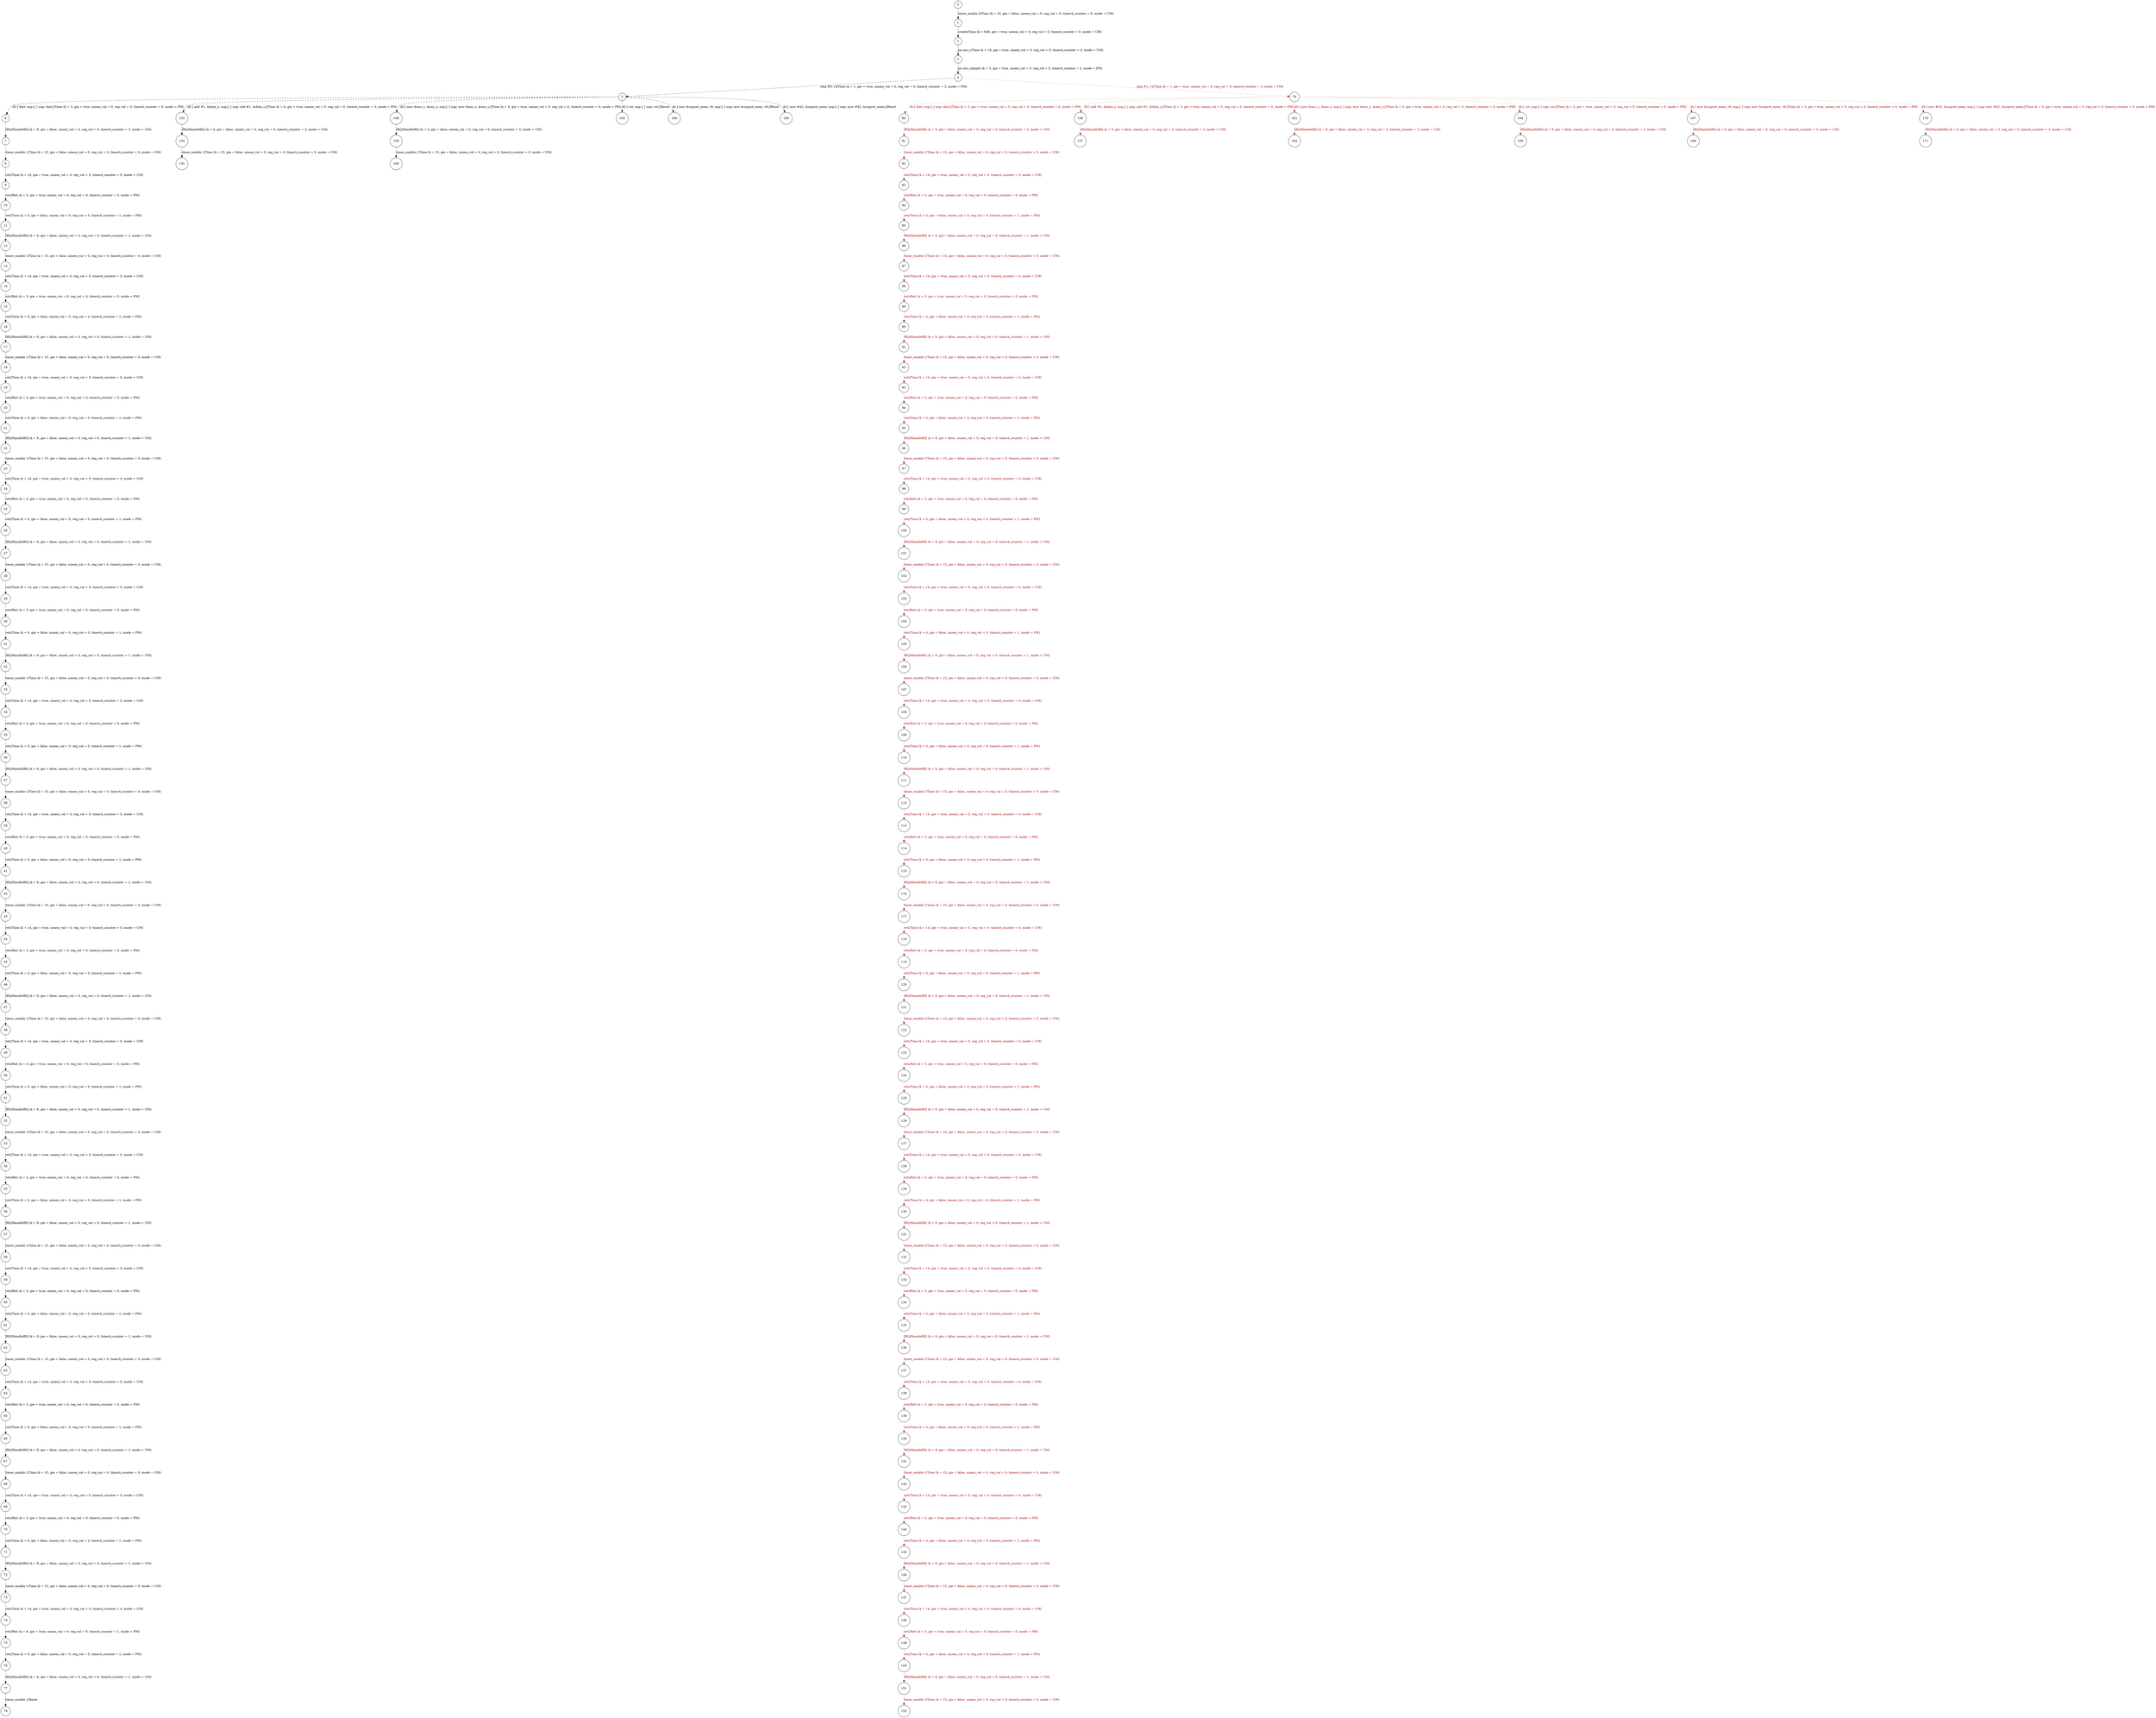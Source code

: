 digraph G {
  0 [shape=circle, ];
  1 [shape=circle, ];
  2 [shape=circle, ];
  3 [shape=circle, ];
  4 [shape=circle, ];
  5 [shape=circle, ];
  6 [shape=circle, ];
  7 [shape=circle, ];
  8 [shape=circle, ];
  9 [shape=circle, ];
  10 [shape=circle, ];
  11 [shape=circle, ];
  12 [shape=circle, ];
  13 [shape=circle, ];
  14 [shape=circle, ];
  15 [shape=circle, ];
  16 [shape=circle, ];
  17 [shape=circle, ];
  18 [shape=circle, ];
  19 [shape=circle, ];
  20 [shape=circle, ];
  21 [shape=circle, ];
  22 [shape=circle, ];
  23 [shape=circle, ];
  24 [shape=circle, ];
  25 [shape=circle, ];
  26 [shape=circle, ];
  27 [shape=circle, ];
  28 [shape=circle, ];
  29 [shape=circle, ];
  30 [shape=circle, ];
  31 [shape=circle, ];
  32 [shape=circle, ];
  33 [shape=circle, ];
  34 [shape=circle, ];
  35 [shape=circle, ];
  36 [shape=circle, ];
  37 [shape=circle, ];
  38 [shape=circle, ];
  39 [shape=circle, ];
  40 [shape=circle, ];
  41 [shape=circle, ];
  42 [shape=circle, ];
  43 [shape=circle, ];
  44 [shape=circle, ];
  45 [shape=circle, ];
  46 [shape=circle, ];
  47 [shape=circle, ];
  48 [shape=circle, ];
  49 [shape=circle, ];
  50 [shape=circle, ];
  51 [shape=circle, ];
  52 [shape=circle, ];
  53 [shape=circle, ];
  54 [shape=circle, ];
  55 [shape=circle, ];
  56 [shape=circle, ];
  57 [shape=circle, ];
  58 [shape=circle, ];
  59 [shape=circle, ];
  60 [shape=circle, ];
  61 [shape=circle, ];
  62 [shape=circle, ];
  63 [shape=circle, ];
  64 [shape=circle, ];
  65 [shape=circle, ];
  66 [shape=circle, ];
  67 [shape=circle, ];
  68 [shape=circle, ];
  69 [shape=circle, ];
  70 [shape=circle, ];
  71 [shape=circle, ];
  72 [shape=circle, ];
  73 [shape=circle, ];
  74 [shape=circle, ];
  75 [shape=circle, ];
  76 [shape=circle, ];
  77 [shape=circle, ];
  78 [shape=circle, ];
  79 [shape=circle, ];
  80 [shape=circle, ];
  81 [shape=circle, ];
  82 [shape=circle, ];
  83 [shape=circle, ];
  84 [shape=circle, ];
  85 [shape=circle, ];
  86 [shape=circle, ];
  87 [shape=circle, ];
  88 [shape=circle, ];
  89 [shape=circle, ];
  90 [shape=circle, ];
  91 [shape=circle, ];
  92 [shape=circle, ];
  93 [shape=circle, ];
  94 [shape=circle, ];
  95 [shape=circle, ];
  96 [shape=circle, ];
  97 [shape=circle, ];
  98 [shape=circle, ];
  99 [shape=circle, ];
  100 [shape=circle, ];
  101 [shape=circle, ];
  102 [shape=circle, ];
  103 [shape=circle, ];
  104 [shape=circle, ];
  105 [shape=circle, ];
  106 [shape=circle, ];
  107 [shape=circle, ];
  108 [shape=circle, ];
  109 [shape=circle, ];
  110 [shape=circle, ];
  111 [shape=circle, ];
  112 [shape=circle, ];
  113 [shape=circle, ];
  114 [shape=circle, ];
  115 [shape=circle, ];
  116 [shape=circle, ];
  117 [shape=circle, ];
  118 [shape=circle, ];
  119 [shape=circle, ];
  120 [shape=circle, ];
  121 [shape=circle, ];
  122 [shape=circle, ];
  123 [shape=circle, ];
  124 [shape=circle, ];
  125 [shape=circle, ];
  126 [shape=circle, ];
  127 [shape=circle, ];
  128 [shape=circle, ];
  129 [shape=circle, ];
  130 [shape=circle, ];
  131 [shape=circle, ];
  132 [shape=circle, ];
  133 [shape=circle, ];
  134 [shape=circle, ];
  135 [shape=circle, ];
  136 [shape=circle, ];
  137 [shape=circle, ];
  138 [shape=circle, ];
  139 [shape=circle, ];
  140 [shape=circle, ];
  141 [shape=circle, ];
  142 [shape=circle, ];
  143 [shape=circle, ];
  144 [shape=circle, ];
  145 [shape=circle, ];
  146 [shape=circle, ];
  147 [shape=circle, ];
  148 [shape=circle, ];
  149 [shape=circle, ];
  150 [shape=circle, ];
  151 [shape=circle, ];
  152 [shape=circle, ];
  153 [shape=circle, ];
  154 [shape=circle, ];
  155 [shape=circle, ];
  156 [shape=circle, ];
  157 [shape=circle, ];
  158 [shape=circle, ];
  159 [shape=circle, ];
  160 [shape=circle, ];
  161 [shape=circle, ];
  162 [shape=circle, ];
  163 [shape=circle, ];
  164 [shape=circle, ];
  165 [shape=circle, ];
  166 [shape=circle, ];
  167 [shape=circle, ];
  168 [shape=circle, ];
  169 [shape=circle, ];
  170 [shape=circle, ];
  171 [shape=circle, ];
  
  
  0 -> 1 [fontcolor="#000000", color="#000000",
          label="timer_enable 3/Time (k = 16, gie = false, umem_val = 0, reg_val = 0, timerA_counter = 0, mode = UM)",
          style="dashed", ];
  1 -> 2 [fontcolor="#000000", color="#000000",
          label="create/Time (k = 648, gie = true, umem_val = 0, reg_val = 0, timerA_counter = 0, mode = UM)",
          style="dashed", ];
  2 -> 3 [fontcolor="#000000", color="#000000",
          label="jin enc_s/Time (k = 18, gie = true, umem_val = 0, reg_val = 0, timerA_counter = 0, mode = UM)",
          style="dashed", ];
  3 -> 4 [fontcolor="#000000", color="#000000",
          label="jin enc_s/JmpIn (k = 3, gie = true, umem_val = 0, reg_val = 0, timerA_counter = 2, mode = PM)",
          style="dashed", ];
  4 -> 5 [fontcolor="#000000", color="#000000",
          label="cmp #0, r4/Time (k = 1, gie = true, umem_val = 0, reg_val = 0, timerA_counter = 3, mode = PM)",
          style="dashed", ];
  4 -> 79 [fontcolor="#A40000", color="#A40000",
           label="cmp #1, r4/Time (k = 1, gie = true, umem_val = 0, reg_val = 0, timerA_counter = 3, mode = PM)",
           style="dotted", ];
  5 -> 6 [fontcolor="#000000", color="#000000",
          label="ifz [ dint; nop;], [ nop; dint;]/Time (k = 3, gie = true, umem_val = 0, reg_val = 0, timerA_counter = 0, mode = PM)",
          style="dashed", ];
  5 -> 153 [fontcolor="#000000", color="#000000",
            label="ifz [ add #1, &data_s; nop;], [ nop; add #1, &data_s;]/Time (k = 6, gie = true, umem_val = 0, reg_val = 0, timerA_counter = 3, mode = PM)",
            style="dashed", ];
  5 -> 158 [fontcolor="#000000", color="#000000",
            label="ifz [ mov &enc_s, &enc_s; nop;], [ nop; mov &enc_s, &enc_s;]/Time (k = 9, gie = true, umem_val = 0, reg_val = 0, timerA_counter = 0, mode = PM)",
            style="dashed", ];
  5 -> 163 [fontcolor="#000000", color="#000000",
            label="ifz [ rst; nop;], [ nop; rst;]/Reset", style="dashed", ];
  5 -> 166 [fontcolor="#000000", color="#000000",
            label="ifz [ mov &unprot_mem, r8; nop;], [ nop; mov &unprot_mem, r8;]/Reset",
            style="dashed", ];
  5 -> 169 [fontcolor="#000000", color="#000000",
            label="ifz [ mov #42, &unprot_mem; nop;], [ nop; mov #42, &unprot_mem;]/Reset",
            style="dashed", ];
  6 -> 7 [fontcolor="#000000", color="#000000",
          label="IRQ/HandleIRQ (k = 9, gie = false, umem_val = 0, reg_val = 0, timerA_counter = 3, mode = UM)",
          style="dashed", ];
  7 -> 8 [fontcolor="#000000", color="#000000",
          label="timer_enable 1/Time (k = 15, gie = false, umem_val = 0, reg_val = 0, timerA_counter = 0, mode = UM)",
          style="dashed", ];
  8 -> 9 [fontcolor="#000000", color="#000000",
          label="reti/Time (k = 14, gie = true, umem_val = 0, reg_val = 0, timerA_counter = 0, mode = UM)",
          style="dashed", ];
  9 -> 10 [fontcolor="#000000", color="#000000",
           label="reti/Reti (k = 3, gie = true, umem_val = 0, reg_val = 0, timerA_counter = 0, mode = PM)",
           style="dashed", ];
  10 -> 11 [fontcolor="#000000", color="#000000",
            label="reti/Time (k = 0, gie = false, umem_val = 0, reg_val = 0, timerA_counter = 1, mode = PM)",
            style="dashed", ];
  11 -> 12 [fontcolor="#000000", color="#000000",
            label="IRQ/HandleIRQ (k = 9, gie = false, umem_val = 0, reg_val = 0, timerA_counter = 1, mode = UM)",
            style="dashed", ];
  12 -> 13 [fontcolor="#000000", color="#000000",
            label="timer_enable 1/Time (k = 15, gie = false, umem_val = 0, reg_val = 0, timerA_counter = 0, mode = UM)",
            style="dashed", ];
  13 -> 14 [fontcolor="#000000", color="#000000",
            label="reti/Time (k = 14, gie = true, umem_val = 0, reg_val = 0, timerA_counter = 0, mode = UM)",
            style="dashed", ];
  14 -> 15 [fontcolor="#000000", color="#000000",
            label="reti/Reti (k = 3, gie = true, umem_val = 0, reg_val = 0, timerA_counter = 0, mode = PM)",
            style="dashed", ];
  15 -> 16 [fontcolor="#000000", color="#000000",
            label="reti/Time (k = 0, gie = false, umem_val = 0, reg_val = 0, timerA_counter = 1, mode = PM)",
            style="dashed", ];
  16 -> 17 [fontcolor="#000000", color="#000000",
            label="IRQ/HandleIRQ (k = 9, gie = false, umem_val = 0, reg_val = 0, timerA_counter = 1, mode = UM)",
            style="dashed", ];
  17 -> 18 [fontcolor="#000000", color="#000000",
            label="timer_enable 1/Time (k = 15, gie = false, umem_val = 0, reg_val = 0, timerA_counter = 0, mode = UM)",
            style="dashed", ];
  18 -> 19 [fontcolor="#000000", color="#000000",
            label="reti/Time (k = 14, gie = true, umem_val = 0, reg_val = 0, timerA_counter = 0, mode = UM)",
            style="dashed", ];
  19 -> 20 [fontcolor="#000000", color="#000000",
            label="reti/Reti (k = 3, gie = true, umem_val = 0, reg_val = 0, timerA_counter = 0, mode = PM)",
            style="dashed", ];
  20 -> 21 [fontcolor="#000000", color="#000000",
            label="reti/Time (k = 0, gie = false, umem_val = 0, reg_val = 0, timerA_counter = 1, mode = PM)",
            style="dashed", ];
  21 -> 22 [fontcolor="#000000", color="#000000",
            label="IRQ/HandleIRQ (k = 9, gie = false, umem_val = 0, reg_val = 0, timerA_counter = 1, mode = UM)",
            style="dashed", ];
  22 -> 23 [fontcolor="#000000", color="#000000",
            label="timer_enable 1/Time (k = 15, gie = false, umem_val = 0, reg_val = 0, timerA_counter = 0, mode = UM)",
            style="dashed", ];
  23 -> 24 [fontcolor="#000000", color="#000000",
            label="reti/Time (k = 14, gie = true, umem_val = 0, reg_val = 0, timerA_counter = 0, mode = UM)",
            style="dashed", ];
  24 -> 25 [fontcolor="#000000", color="#000000",
            label="reti/Reti (k = 3, gie = true, umem_val = 0, reg_val = 0, timerA_counter = 0, mode = PM)",
            style="dashed", ];
  25 -> 26 [fontcolor="#000000", color="#000000",
            label="reti/Time (k = 0, gie = false, umem_val = 0, reg_val = 0, timerA_counter = 1, mode = PM)",
            style="dashed", ];
  26 -> 27 [fontcolor="#000000", color="#000000",
            label="IRQ/HandleIRQ (k = 9, gie = false, umem_val = 0, reg_val = 0, timerA_counter = 1, mode = UM)",
            style="dashed", ];
  27 -> 28 [fontcolor="#000000", color="#000000",
            label="timer_enable 1/Time (k = 15, gie = false, umem_val = 0, reg_val = 0, timerA_counter = 0, mode = UM)",
            style="dashed", ];
  28 -> 29 [fontcolor="#000000", color="#000000",
            label="reti/Time (k = 14, gie = true, umem_val = 0, reg_val = 0, timerA_counter = 0, mode = UM)",
            style="dashed", ];
  29 -> 30 [fontcolor="#000000", color="#000000",
            label="reti/Reti (k = 3, gie = true, umem_val = 0, reg_val = 0, timerA_counter = 0, mode = PM)",
            style="dashed", ];
  30 -> 31 [fontcolor="#000000", color="#000000",
            label="reti/Time (k = 0, gie = false, umem_val = 0, reg_val = 0, timerA_counter = 1, mode = PM)",
            style="dashed", ];
  31 -> 32 [fontcolor="#000000", color="#000000",
            label="IRQ/HandleIRQ (k = 9, gie = false, umem_val = 0, reg_val = 0, timerA_counter = 1, mode = UM)",
            style="dashed", ];
  32 -> 33 [fontcolor="#000000", color="#000000",
            label="timer_enable 1/Time (k = 15, gie = false, umem_val = 0, reg_val = 0, timerA_counter = 0, mode = UM)",
            style="dashed", ];
  33 -> 34 [fontcolor="#000000", color="#000000",
            label="reti/Time (k = 14, gie = true, umem_val = 0, reg_val = 0, timerA_counter = 0, mode = UM)",
            style="dashed", ];
  34 -> 35 [fontcolor="#000000", color="#000000",
            label="reti/Reti (k = 3, gie = true, umem_val = 0, reg_val = 0, timerA_counter = 0, mode = PM)",
            style="dashed", ];
  35 -> 36 [fontcolor="#000000", color="#000000",
            label="reti/Time (k = 0, gie = false, umem_val = 0, reg_val = 0, timerA_counter = 1, mode = PM)",
            style="dashed", ];
  36 -> 37 [fontcolor="#000000", color="#000000",
            label="IRQ/HandleIRQ (k = 9, gie = false, umem_val = 0, reg_val = 0, timerA_counter = 1, mode = UM)",
            style="dashed", ];
  37 -> 38 [fontcolor="#000000", color="#000000",
            label="timer_enable 1/Time (k = 15, gie = false, umem_val = 0, reg_val = 0, timerA_counter = 0, mode = UM)",
            style="dashed", ];
  38 -> 39 [fontcolor="#000000", color="#000000",
            label="reti/Time (k = 14, gie = true, umem_val = 0, reg_val = 0, timerA_counter = 0, mode = UM)",
            style="dashed", ];
  39 -> 40 [fontcolor="#000000", color="#000000",
            label="reti/Reti (k = 3, gie = true, umem_val = 0, reg_val = 0, timerA_counter = 0, mode = PM)",
            style="dashed", ];
  40 -> 41 [fontcolor="#000000", color="#000000",
            label="reti/Time (k = 0, gie = false, umem_val = 0, reg_val = 0, timerA_counter = 1, mode = PM)",
            style="dashed", ];
  41 -> 42 [fontcolor="#000000", color="#000000",
            label="IRQ/HandleIRQ (k = 9, gie = false, umem_val = 0, reg_val = 0, timerA_counter = 1, mode = UM)",
            style="dashed", ];
  42 -> 43 [fontcolor="#000000", color="#000000",
            label="timer_enable 1/Time (k = 15, gie = false, umem_val = 0, reg_val = 0, timerA_counter = 0, mode = UM)",
            style="dashed", ];
  43 -> 44 [fontcolor="#000000", color="#000000",
            label="reti/Time (k = 14, gie = true, umem_val = 0, reg_val = 0, timerA_counter = 0, mode = UM)",
            style="dashed", ];
  44 -> 45 [fontcolor="#000000", color="#000000",
            label="reti/Reti (k = 3, gie = true, umem_val = 0, reg_val = 0, timerA_counter = 0, mode = PM)",
            style="dashed", ];
  45 -> 46 [fontcolor="#000000", color="#000000",
            label="reti/Time (k = 0, gie = false, umem_val = 0, reg_val = 0, timerA_counter = 1, mode = PM)",
            style="dashed", ];
  46 -> 47 [fontcolor="#000000", color="#000000",
            label="IRQ/HandleIRQ (k = 9, gie = false, umem_val = 0, reg_val = 0, timerA_counter = 1, mode = UM)",
            style="dashed", ];
  47 -> 48 [fontcolor="#000000", color="#000000",
            label="timer_enable 1/Time (k = 15, gie = false, umem_val = 0, reg_val = 0, timerA_counter = 0, mode = UM)",
            style="dashed", ];
  48 -> 49 [fontcolor="#000000", color="#000000",
            label="reti/Time (k = 14, gie = true, umem_val = 0, reg_val = 0, timerA_counter = 0, mode = UM)",
            style="dashed", ];
  49 -> 50 [fontcolor="#000000", color="#000000",
            label="reti/Reti (k = 3, gie = true, umem_val = 0, reg_val = 0, timerA_counter = 0, mode = PM)",
            style="dashed", ];
  50 -> 51 [fontcolor="#000000", color="#000000",
            label="reti/Time (k = 0, gie = false, umem_val = 0, reg_val = 0, timerA_counter = 1, mode = PM)",
            style="dashed", ];
  51 -> 52 [fontcolor="#000000", color="#000000",
            label="IRQ/HandleIRQ (k = 9, gie = false, umem_val = 0, reg_val = 0, timerA_counter = 1, mode = UM)",
            style="dashed", ];
  52 -> 53 [fontcolor="#000000", color="#000000",
            label="timer_enable 1/Time (k = 15, gie = false, umem_val = 0, reg_val = 0, timerA_counter = 0, mode = UM)",
            style="dashed", ];
  53 -> 54 [fontcolor="#000000", color="#000000",
            label="reti/Time (k = 14, gie = true, umem_val = 0, reg_val = 0, timerA_counter = 0, mode = UM)",
            style="dashed", ];
  54 -> 55 [fontcolor="#000000", color="#000000",
            label="reti/Reti (k = 3, gie = true, umem_val = 0, reg_val = 0, timerA_counter = 0, mode = PM)",
            style="dashed", ];
  55 -> 56 [fontcolor="#000000", color="#000000",
            label="reti/Time (k = 0, gie = false, umem_val = 0, reg_val = 0, timerA_counter = 1, mode = PM)",
            style="dashed", ];
  56 -> 57 [fontcolor="#000000", color="#000000",
            label="IRQ/HandleIRQ (k = 9, gie = false, umem_val = 0, reg_val = 0, timerA_counter = 1, mode = UM)",
            style="dashed", ];
  57 -> 58 [fontcolor="#000000", color="#000000",
            label="timer_enable 1/Time (k = 15, gie = false, umem_val = 0, reg_val = 0, timerA_counter = 0, mode = UM)",
            style="dashed", ];
  58 -> 59 [fontcolor="#000000", color="#000000",
            label="reti/Time (k = 14, gie = true, umem_val = 0, reg_val = 0, timerA_counter = 0, mode = UM)",
            style="dashed", ];
  59 -> 60 [fontcolor="#000000", color="#000000",
            label="reti/Reti (k = 3, gie = true, umem_val = 0, reg_val = 0, timerA_counter = 0, mode = PM)",
            style="dashed", ];
  60 -> 61 [fontcolor="#000000", color="#000000",
            label="reti/Time (k = 0, gie = false, umem_val = 0, reg_val = 0, timerA_counter = 1, mode = PM)",
            style="dashed", ];
  61 -> 62 [fontcolor="#000000", color="#000000",
            label="IRQ/HandleIRQ (k = 9, gie = false, umem_val = 0, reg_val = 0, timerA_counter = 1, mode = UM)",
            style="dashed", ];
  62 -> 63 [fontcolor="#000000", color="#000000",
            label="timer_enable 1/Time (k = 15, gie = false, umem_val = 0, reg_val = 0, timerA_counter = 0, mode = UM)",
            style="dashed", ];
  63 -> 64 [fontcolor="#000000", color="#000000",
            label="reti/Time (k = 14, gie = true, umem_val = 0, reg_val = 0, timerA_counter = 0, mode = UM)",
            style="dashed", ];
  64 -> 65 [fontcolor="#000000", color="#000000",
            label="reti/Reti (k = 3, gie = true, umem_val = 0, reg_val = 0, timerA_counter = 0, mode = PM)",
            style="dashed", ];
  65 -> 66 [fontcolor="#000000", color="#000000",
            label="reti/Time (k = 0, gie = false, umem_val = 0, reg_val = 0, timerA_counter = 1, mode = PM)",
            style="dashed", ];
  66 -> 67 [fontcolor="#000000", color="#000000",
            label="IRQ/HandleIRQ (k = 9, gie = false, umem_val = 0, reg_val = 0, timerA_counter = 1, mode = UM)",
            style="dashed", ];
  67 -> 68 [fontcolor="#000000", color="#000000",
            label="timer_enable 1/Time (k = 15, gie = false, umem_val = 0, reg_val = 0, timerA_counter = 0, mode = UM)",
            style="dashed", ];
  68 -> 69 [fontcolor="#000000", color="#000000",
            label="reti/Time (k = 14, gie = true, umem_val = 0, reg_val = 0, timerA_counter = 0, mode = UM)",
            style="dashed", ];
  69 -> 70 [fontcolor="#000000", color="#000000",
            label="reti/Reti (k = 3, gie = true, umem_val = 0, reg_val = 0, timerA_counter = 0, mode = PM)",
            style="dashed", ];
  70 -> 71 [fontcolor="#000000", color="#000000",
            label="reti/Time (k = 0, gie = false, umem_val = 0, reg_val = 0, timerA_counter = 1, mode = PM)",
            style="dashed", ];
  71 -> 72 [fontcolor="#000000", color="#000000",
            label="IRQ/HandleIRQ (k = 9, gie = false, umem_val = 0, reg_val = 0, timerA_counter = 1, mode = UM)",
            style="dashed", ];
  72 -> 73 [fontcolor="#000000", color="#000000",
            label="timer_enable 1/Time (k = 15, gie = false, umem_val = 0, reg_val = 0, timerA_counter = 0, mode = UM)",
            style="dashed", ];
  73 -> 74 [fontcolor="#000000", color="#000000",
            label="reti/Time (k = 14, gie = true, umem_val = 0, reg_val = 0, timerA_counter = 0, mode = UM)",
            style="dashed", ];
  74 -> 75 [fontcolor="#000000", color="#000000",
            label="reti/Reti (k = 6, gie = true, umem_val = 0, reg_val = 0, timerA_counter = 1, mode = PM)",
            style="dashed", ];
  75 -> 76 [fontcolor="#000000", color="#000000",
            label="reti/Time (k = 0, gie = false, umem_val = 0, reg_val = 0, timerA_counter = 1, mode = PM)",
            style="dashed", ];
  76 -> 77 [fontcolor="#000000", color="#000000",
            label="IRQ/HandleIRQ (k = 6, gie = false, umem_val = 0, reg_val = 0, timerA_counter = 1, mode = UM)",
            style="dashed", ];
  77 -> 78 [fontcolor="#000000", color="#000000",
            label="timer_enable 1/Reset", style="dashed", ];
  79 -> 80 [fontcolor="#A40000", color="#A40000",
            label="ifz [ dint; nop;], [ nop; dint;]/Time (k = 3, gie = true, umem_val = 0, reg_val = 0, timerA_counter = 0, mode = PM)",
            style="dotted", ];
  79 -> 156 [fontcolor="#A40000", color="#A40000",
             label="ifz [ add #1, &data_s; nop;], [ nop; add #1, &data_s;]/Time (k = 3, gie = true, umem_val = 0, reg_val = 0, timerA_counter = 0, mode = PM)",
             style="dotted", ];
  79 -> 161 [fontcolor="#A40000", color="#A40000",
             label="ifz [ mov &enc_s, &enc_s; nop;], [ nop; mov &enc_s, &enc_s;]/Time (k = 3, gie = true, umem_val = 0, reg_val = 0, timerA_counter = 0, mode = PM)",
             style="dotted", ];
  79 -> 164 [fontcolor="#A40000", color="#A40000",
             label="ifz [ rst; nop;], [ nop; rst;]/Time (k = 3, gie = true, umem_val = 0, reg_val = 0, timerA_counter = 0, mode = PM)",
             style="dotted", ];
  79 -> 167 [fontcolor="#A40000", color="#A40000",
             label="ifz [ mov &unprot_mem, r8; nop;], [ nop; mov &unprot_mem, r8;]/Time (k = 3, gie = true, umem_val = 0, reg_val = 0, timerA_counter = 0, mode = PM)",
             style="dotted", ];
  79 -> 170 [fontcolor="#A40000", color="#A40000",
             label="ifz [ mov #42, &unprot_mem; nop;], [ nop; mov #42, &unprot_mem;]/Time (k = 3, gie = true, umem_val = 0, reg_val = 0, timerA_counter = 0, mode = PM)",
             style="dotted", ];
  80 -> 81 [fontcolor="#A40000", color="#A40000",
            label="IRQ/HandleIRQ (k = 9, gie = false, umem_val = 0, reg_val = 0, timerA_counter = 3, mode = UM)",
            style="dotted", ];
  81 -> 82 [fontcolor="#A40000", color="#A40000",
            label="timer_enable 1/Time (k = 15, gie = false, umem_val = 0, reg_val = 0, timerA_counter = 0, mode = UM)",
            style="dotted", ];
  82 -> 83 [fontcolor="#A40000", color="#A40000",
            label="reti/Time (k = 14, gie = true, umem_val = 0, reg_val = 0, timerA_counter = 0, mode = UM)",
            style="dotted", ];
  83 -> 84 [fontcolor="#A40000", color="#A40000",
            label="reti/Reti (k = 3, gie = true, umem_val = 0, reg_val = 0, timerA_counter = 0, mode = PM)",
            style="dotted", ];
  84 -> 85 [fontcolor="#A40000", color="#A40000",
            label="reti/Time (k = 0, gie = false, umem_val = 0, reg_val = 0, timerA_counter = 1, mode = PM)",
            style="dotted", ];
  85 -> 86 [fontcolor="#A40000", color="#A40000",
            label="IRQ/HandleIRQ (k = 9, gie = false, umem_val = 0, reg_val = 0, timerA_counter = 1, mode = UM)",
            style="dotted", ];
  86 -> 87 [fontcolor="#A40000", color="#A40000",
            label="timer_enable 1/Time (k = 15, gie = false, umem_val = 0, reg_val = 0, timerA_counter = 0, mode = UM)",
            style="dotted", ];
  87 -> 88 [fontcolor="#A40000", color="#A40000",
            label="reti/Time (k = 14, gie = true, umem_val = 0, reg_val = 0, timerA_counter = 0, mode = UM)",
            style="dotted", ];
  88 -> 89 [fontcolor="#A40000", color="#A40000",
            label="reti/Reti (k = 3, gie = true, umem_val = 0, reg_val = 0, timerA_counter = 0, mode = PM)",
            style="dotted", ];
  89 -> 90 [fontcolor="#A40000", color="#A40000",
            label="reti/Time (k = 0, gie = false, umem_val = 0, reg_val = 0, timerA_counter = 1, mode = PM)",
            style="dotted", ];
  90 -> 91 [fontcolor="#A40000", color="#A40000",
            label="IRQ/HandleIRQ (k = 9, gie = false, umem_val = 0, reg_val = 0, timerA_counter = 1, mode = UM)",
            style="dotted", ];
  91 -> 92 [fontcolor="#A40000", color="#A40000",
            label="timer_enable 1/Time (k = 15, gie = false, umem_val = 0, reg_val = 0, timerA_counter = 0, mode = UM)",
            style="dotted", ];
  92 -> 93 [fontcolor="#A40000", color="#A40000",
            label="reti/Time (k = 14, gie = true, umem_val = 0, reg_val = 0, timerA_counter = 0, mode = UM)",
            style="dotted", ];
  93 -> 94 [fontcolor="#A40000", color="#A40000",
            label="reti/Reti (k = 3, gie = true, umem_val = 0, reg_val = 0, timerA_counter = 0, mode = PM)",
            style="dotted", ];
  94 -> 95 [fontcolor="#A40000", color="#A40000",
            label="reti/Time (k = 0, gie = false, umem_val = 0, reg_val = 0, timerA_counter = 1, mode = PM)",
            style="dotted", ];
  95 -> 96 [fontcolor="#A40000", color="#A40000",
            label="IRQ/HandleIRQ (k = 9, gie = false, umem_val = 0, reg_val = 0, timerA_counter = 1, mode = UM)",
            style="dotted", ];
  96 -> 97 [fontcolor="#A40000", color="#A40000",
            label="timer_enable 1/Time (k = 15, gie = false, umem_val = 0, reg_val = 0, timerA_counter = 0, mode = UM)",
            style="dotted", ];
  97 -> 98 [fontcolor="#A40000", color="#A40000",
            label="reti/Time (k = 14, gie = true, umem_val = 0, reg_val = 0, timerA_counter = 0, mode = UM)",
            style="dotted", ];
  98 -> 99 [fontcolor="#A40000", color="#A40000",
            label="reti/Reti (k = 3, gie = true, umem_val = 0, reg_val = 0, timerA_counter = 0, mode = PM)",
            style="dotted", ];
  99 -> 100 [fontcolor="#A40000", color="#A40000",
             label="reti/Time (k = 0, gie = false, umem_val = 0, reg_val = 0, timerA_counter = 1, mode = PM)",
             style="dotted", ];
  100 -> 101 [fontcolor="#A40000", color="#A40000",
              label="IRQ/HandleIRQ (k = 9, gie = false, umem_val = 0, reg_val = 0, timerA_counter = 1, mode = UM)",
              style="dotted", ];
  101 -> 102 [fontcolor="#A40000", color="#A40000",
              label="timer_enable 1/Time (k = 15, gie = false, umem_val = 0, reg_val = 0, timerA_counter = 0, mode = UM)",
              style="dotted", ];
  102 -> 103 [fontcolor="#A40000", color="#A40000",
              label="reti/Time (k = 14, gie = true, umem_val = 0, reg_val = 0, timerA_counter = 0, mode = UM)",
              style="dotted", ];
  103 -> 104 [fontcolor="#A40000", color="#A40000",
              label="reti/Reti (k = 3, gie = true, umem_val = 0, reg_val = 0, timerA_counter = 0, mode = PM)",
              style="dotted", ];
  104 -> 105 [fontcolor="#A40000", color="#A40000",
              label="reti/Time (k = 0, gie = false, umem_val = 0, reg_val = 0, timerA_counter = 1, mode = PM)",
              style="dotted", ];
  105 -> 106 [fontcolor="#A40000", color="#A40000",
              label="IRQ/HandleIRQ (k = 9, gie = false, umem_val = 0, reg_val = 0, timerA_counter = 1, mode = UM)",
              style="dotted", ];
  106 -> 107 [fontcolor="#A40000", color="#A40000",
              label="timer_enable 1/Time (k = 15, gie = false, umem_val = 0, reg_val = 0, timerA_counter = 0, mode = UM)",
              style="dotted", ];
  107 -> 108 [fontcolor="#A40000", color="#A40000",
              label="reti/Time (k = 14, gie = true, umem_val = 0, reg_val = 0, timerA_counter = 0, mode = UM)",
              style="dotted", ];
  108 -> 109 [fontcolor="#A40000", color="#A40000",
              label="reti/Reti (k = 3, gie = true, umem_val = 0, reg_val = 0, timerA_counter = 0, mode = PM)",
              style="dotted", ];
  109 -> 110 [fontcolor="#A40000", color="#A40000",
              label="reti/Time (k = 0, gie = false, umem_val = 0, reg_val = 0, timerA_counter = 1, mode = PM)",
              style="dotted", ];
  110 -> 111 [fontcolor="#A40000", color="#A40000",
              label="IRQ/HandleIRQ (k = 9, gie = false, umem_val = 0, reg_val = 0, timerA_counter = 1, mode = UM)",
              style="dotted", ];
  111 -> 112 [fontcolor="#A40000", color="#A40000",
              label="timer_enable 1/Time (k = 15, gie = false, umem_val = 0, reg_val = 0, timerA_counter = 0, mode = UM)",
              style="dotted", ];
  112 -> 113 [fontcolor="#A40000", color="#A40000",
              label="reti/Time (k = 14, gie = true, umem_val = 0, reg_val = 0, timerA_counter = 0, mode = UM)",
              style="dotted", ];
  113 -> 114 [fontcolor="#A40000", color="#A40000",
              label="reti/Reti (k = 3, gie = true, umem_val = 0, reg_val = 0, timerA_counter = 0, mode = PM)",
              style="dotted", ];
  114 -> 115 [fontcolor="#A40000", color="#A40000",
              label="reti/Time (k = 0, gie = false, umem_val = 0, reg_val = 0, timerA_counter = 1, mode = PM)",
              style="dotted", ];
  115 -> 116 [fontcolor="#A40000", color="#A40000",
              label="IRQ/HandleIRQ (k = 9, gie = false, umem_val = 0, reg_val = 0, timerA_counter = 1, mode = UM)",
              style="dotted", ];
  116 -> 117 [fontcolor="#A40000", color="#A40000",
              label="timer_enable 1/Time (k = 15, gie = false, umem_val = 0, reg_val = 0, timerA_counter = 0, mode = UM)",
              style="dotted", ];
  117 -> 118 [fontcolor="#A40000", color="#A40000",
              label="reti/Time (k = 14, gie = true, umem_val = 0, reg_val = 0, timerA_counter = 0, mode = UM)",
              style="dotted", ];
  118 -> 119 [fontcolor="#A40000", color="#A40000",
              label="reti/Reti (k = 3, gie = true, umem_val = 0, reg_val = 0, timerA_counter = 0, mode = PM)",
              style="dotted", ];
  119 -> 120 [fontcolor="#A40000", color="#A40000",
              label="reti/Time (k = 0, gie = false, umem_val = 0, reg_val = 0, timerA_counter = 1, mode = PM)",
              style="dotted", ];
  120 -> 121 [fontcolor="#A40000", color="#A40000",
              label="IRQ/HandleIRQ (k = 9, gie = false, umem_val = 0, reg_val = 0, timerA_counter = 1, mode = UM)",
              style="dotted", ];
  121 -> 122 [fontcolor="#A40000", color="#A40000",
              label="timer_enable 1/Time (k = 15, gie = false, umem_val = 0, reg_val = 0, timerA_counter = 0, mode = UM)",
              style="dotted", ];
  122 -> 123 [fontcolor="#A40000", color="#A40000",
              label="reti/Time (k = 14, gie = true, umem_val = 0, reg_val = 0, timerA_counter = 0, mode = UM)",
              style="dotted", ];
  123 -> 124 [fontcolor="#A40000", color="#A40000",
              label="reti/Reti (k = 3, gie = true, umem_val = 0, reg_val = 0, timerA_counter = 0, mode = PM)",
              style="dotted", ];
  124 -> 125 [fontcolor="#A40000", color="#A40000",
              label="reti/Time (k = 0, gie = false, umem_val = 0, reg_val = 0, timerA_counter = 1, mode = PM)",
              style="dotted", ];
  125 -> 126 [fontcolor="#A40000", color="#A40000",
              label="IRQ/HandleIRQ (k = 9, gie = false, umem_val = 0, reg_val = 0, timerA_counter = 1, mode = UM)",
              style="dotted", ];
  126 -> 127 [fontcolor="#A40000", color="#A40000",
              label="timer_enable 1/Time (k = 15, gie = false, umem_val = 0, reg_val = 0, timerA_counter = 0, mode = UM)",
              style="dotted", ];
  127 -> 128 [fontcolor="#A40000", color="#A40000",
              label="reti/Time (k = 14, gie = true, umem_val = 0, reg_val = 0, timerA_counter = 0, mode = UM)",
              style="dotted", ];
  128 -> 129 [fontcolor="#A40000", color="#A40000",
              label="reti/Reti (k = 3, gie = true, umem_val = 0, reg_val = 0, timerA_counter = 0, mode = PM)",
              style="dotted", ];
  129 -> 130 [fontcolor="#A40000", color="#A40000",
              label="reti/Time (k = 0, gie = false, umem_val = 0, reg_val = 0, timerA_counter = 1, mode = PM)",
              style="dotted", ];
  130 -> 131 [fontcolor="#A40000", color="#A40000",
              label="IRQ/HandleIRQ (k = 9, gie = false, umem_val = 0, reg_val = 0, timerA_counter = 1, mode = UM)",
              style="dotted", ];
  131 -> 132 [fontcolor="#A40000", color="#A40000",
              label="timer_enable 1/Time (k = 15, gie = false, umem_val = 0, reg_val = 0, timerA_counter = 0, mode = UM)",
              style="dotted", ];
  132 -> 133 [fontcolor="#A40000", color="#A40000",
              label="reti/Time (k = 14, gie = true, umem_val = 0, reg_val = 0, timerA_counter = 0, mode = UM)",
              style="dotted", ];
  133 -> 134 [fontcolor="#A40000", color="#A40000",
              label="reti/Reti (k = 3, gie = true, umem_val = 0, reg_val = 0, timerA_counter = 0, mode = PM)",
              style="dotted", ];
  134 -> 135 [fontcolor="#A40000", color="#A40000",
              label="reti/Time (k = 0, gie = false, umem_val = 0, reg_val = 0, timerA_counter = 1, mode = PM)",
              style="dotted", ];
  135 -> 136 [fontcolor="#A40000", color="#A40000",
              label="IRQ/HandleIRQ (k = 9, gie = false, umem_val = 0, reg_val = 0, timerA_counter = 1, mode = UM)",
              style="dotted", ];
  136 -> 137 [fontcolor="#A40000", color="#A40000",
              label="timer_enable 1/Time (k = 15, gie = false, umem_val = 0, reg_val = 0, timerA_counter = 0, mode = UM)",
              style="dotted", ];
  137 -> 138 [fontcolor="#A40000", color="#A40000",
              label="reti/Time (k = 14, gie = true, umem_val = 0, reg_val = 0, timerA_counter = 0, mode = UM)",
              style="dotted", ];
  138 -> 139 [fontcolor="#A40000", color="#A40000",
              label="reti/Reti (k = 3, gie = true, umem_val = 0, reg_val = 0, timerA_counter = 0, mode = PM)",
              style="dotted", ];
  139 -> 140 [fontcolor="#A40000", color="#A40000",
              label="reti/Time (k = 0, gie = false, umem_val = 0, reg_val = 0, timerA_counter = 1, mode = PM)",
              style="dotted", ];
  140 -> 141 [fontcolor="#A40000", color="#A40000",
              label="IRQ/HandleIRQ (k = 9, gie = false, umem_val = 0, reg_val = 0, timerA_counter = 1, mode = UM)",
              style="dotted", ];
  141 -> 142 [fontcolor="#A40000", color="#A40000",
              label="timer_enable 1/Time (k = 15, gie = false, umem_val = 0, reg_val = 0, timerA_counter = 0, mode = UM)",
              style="dotted", ];
  142 -> 143 [fontcolor="#A40000", color="#A40000",
              label="reti/Time (k = 14, gie = true, umem_val = 0, reg_val = 0, timerA_counter = 0, mode = UM)",
              style="dotted", ];
  143 -> 144 [fontcolor="#A40000", color="#A40000",
              label="reti/Reti (k = 3, gie = true, umem_val = 0, reg_val = 0, timerA_counter = 0, mode = PM)",
              style="dotted", ];
  144 -> 145 [fontcolor="#A40000", color="#A40000",
              label="reti/Time (k = 0, gie = false, umem_val = 0, reg_val = 0, timerA_counter = 1, mode = PM)",
              style="dotted", ];
  145 -> 146 [fontcolor="#A40000", color="#A40000",
              label="IRQ/HandleIRQ (k = 9, gie = false, umem_val = 0, reg_val = 0, timerA_counter = 1, mode = UM)",
              style="dotted", ];
  146 -> 147 [fontcolor="#A40000", color="#A40000",
              label="timer_enable 1/Time (k = 15, gie = false, umem_val = 0, reg_val = 0, timerA_counter = 0, mode = UM)",
              style="dotted", ];
  147 -> 148 [fontcolor="#A40000", color="#A40000",
              label="reti/Time (k = 14, gie = true, umem_val = 0, reg_val = 0, timerA_counter = 0, mode = UM)",
              style="dotted", ];
  148 -> 149 [fontcolor="#A40000", color="#A40000",
              label="reti/Reti (k = 3, gie = true, umem_val = 0, reg_val = 0, timerA_counter = 0, mode = PM)",
              style="dotted", ];
  149 -> 150 [fontcolor="#A40000", color="#A40000",
              label="reti/Time (k = 0, gie = false, umem_val = 0, reg_val = 0, timerA_counter = 1, mode = PM)",
              style="dotted", ];
  150 -> 151 [fontcolor="#A40000", color="#A40000",
              label="IRQ/HandleIRQ (k = 9, gie = false, umem_val = 0, reg_val = 0, timerA_counter = 1, mode = UM)",
              style="dotted", ];
  151 -> 152 [fontcolor="#A40000", color="#A40000",
              label="timer_enable 1/Time (k = 15, gie = false, umem_val = 0, reg_val = 0, timerA_counter = 0, mode = UM)",
              style="dotted", ];
  153 -> 154 [fontcolor="#000000", color="#000000",
              label="IRQ/HandleIRQ (k = 6, gie = false, umem_val = 0, reg_val = 0, timerA_counter = 3, mode = UM)",
              style="dashed", ];
  154 -> 155 [fontcolor="#000000", color="#000000",
              label="timer_enable 1/Time (k = 15, gie = false, umem_val = 0, reg_val = 0, timerA_counter = 0, mode = UM)",
              style="dashed", ];
  156 -> 157 [fontcolor="#A40000", color="#A40000",
              label="IRQ/HandleIRQ (k = 9, gie = false, umem_val = 0, reg_val = 0, timerA_counter = 3, mode = UM)",
              style="dotted", ];
  158 -> 159 [fontcolor="#000000", color="#000000",
              label="IRQ/HandleIRQ (k = 3, gie = false, umem_val = 0, reg_val = 0, timerA_counter = 3, mode = UM)",
              style="dashed", ];
  159 -> 160 [fontcolor="#000000", color="#000000",
              label="timer_enable 1/Time (k = 15, gie = false, umem_val = 0, reg_val = 0, timerA_counter = 0, mode = UM)",
              style="dashed", ];
  161 -> 162 [fontcolor="#A40000", color="#A40000",
              label="IRQ/HandleIRQ (k = 9, gie = false, umem_val = 0, reg_val = 0, timerA_counter = 3, mode = UM)",
              style="dotted", ];
  164 -> 165 [fontcolor="#A40000", color="#A40000",
              label="IRQ/HandleIRQ (k = 9, gie = false, umem_val = 0, reg_val = 0, timerA_counter = 3, mode = UM)",
              style="dotted", ];
  167 -> 168 [fontcolor="#A40000", color="#A40000",
              label="IRQ/HandleIRQ (k = 9, gie = false, umem_val = 0, reg_val = 0, timerA_counter = 3, mode = UM)",
              style="dotted", ];
  170 -> 171 [fontcolor="#A40000", color="#A40000",
              label="IRQ/HandleIRQ (k = 9, gie = false, umem_val = 0, reg_val = 0, timerA_counter = 3, mode = UM)",
              style="dotted", ];
  
  }